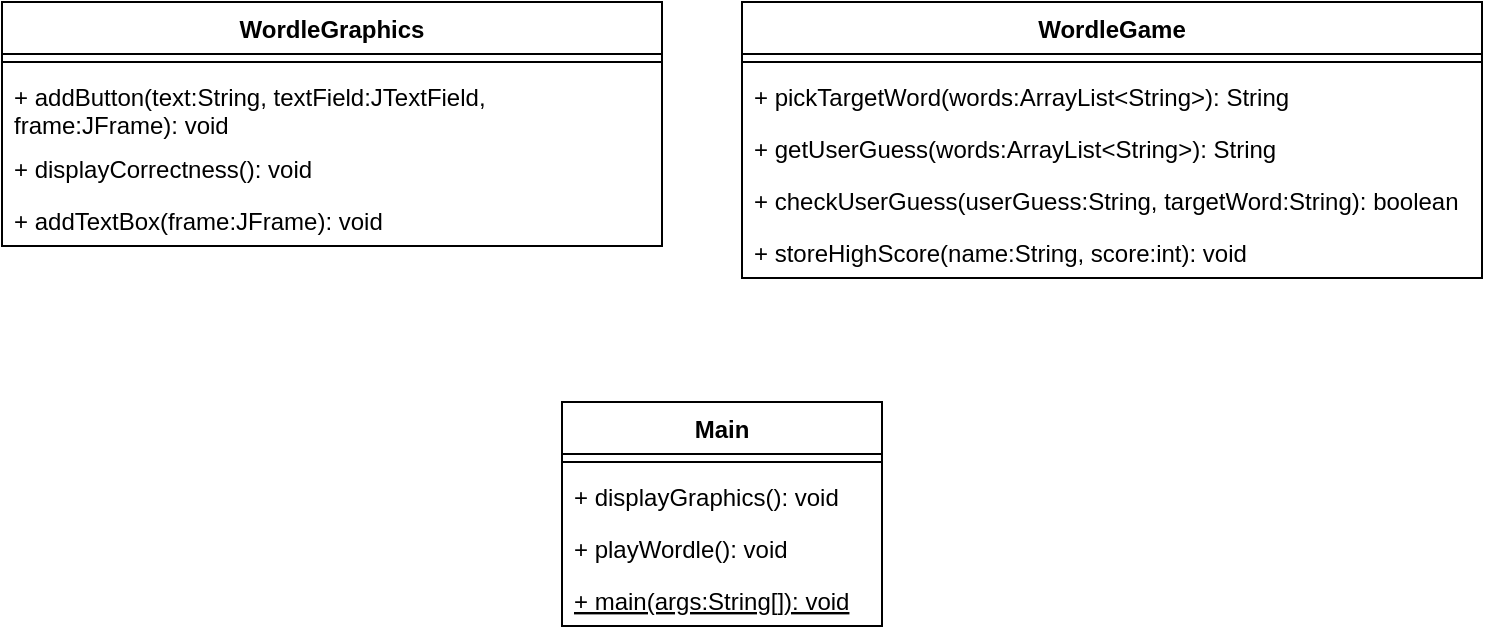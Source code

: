 <mxfile version="20.3.0" type="device"><diagram id="C5RBs43oDa-KdzZeNtuy" name="Page-1"><mxGraphModel dx="1186" dy="734" grid="1" gridSize="10" guides="1" tooltips="1" connect="1" arrows="1" fold="1" page="1" pageScale="1" pageWidth="827" pageHeight="1169" math="0" shadow="0"><root><mxCell id="WIyWlLk6GJQsqaUBKTNV-0"/><mxCell id="WIyWlLk6GJQsqaUBKTNV-1" parent="WIyWlLk6GJQsqaUBKTNV-0"/><mxCell id="zkfFHV4jXpPFQw0GAbJ--13" value="WordleGraphics" style="swimlane;fontStyle=1;align=center;verticalAlign=top;childLayout=stackLayout;horizontal=1;startSize=26;horizontalStack=0;resizeParent=1;resizeLast=0;collapsible=1;marginBottom=0;rounded=0;shadow=0;strokeWidth=1;" parent="WIyWlLk6GJQsqaUBKTNV-1" vertex="1"><mxGeometry x="40" y="120" width="330" height="122" as="geometry"><mxRectangle x="340" y="380" width="170" height="26" as="alternateBounds"/></mxGeometry></mxCell><mxCell id="zkfFHV4jXpPFQw0GAbJ--15" value="" style="line;html=1;strokeWidth=1;align=left;verticalAlign=middle;spacingTop=-1;spacingLeft=3;spacingRight=3;rotatable=0;labelPosition=right;points=[];portConstraint=eastwest;" parent="zkfFHV4jXpPFQw0GAbJ--13" vertex="1"><mxGeometry y="26" width="330" height="8" as="geometry"/></mxCell><mxCell id="8zLgocHyH7ogYQdTAY_P-6" value="+ addButton(text:String, textField:JTextField,&#10;frame:JFrame): void" style="text;strokeColor=none;fillColor=none;align=left;verticalAlign=top;spacingLeft=4;spacingRight=4;overflow=hidden;rotatable=0;points=[[0,0.5],[1,0.5]];portConstraint=eastwest;" parent="zkfFHV4jXpPFQw0GAbJ--13" vertex="1"><mxGeometry y="34" width="330" height="36" as="geometry"/></mxCell><mxCell id="lITUYnTNvuvev6aslpu9-6" value="+ displayCorrectness(): void" style="text;strokeColor=none;fillColor=none;align=left;verticalAlign=top;spacingLeft=4;spacingRight=4;overflow=hidden;rotatable=0;points=[[0,0.5],[1,0.5]];portConstraint=eastwest;" parent="zkfFHV4jXpPFQw0GAbJ--13" vertex="1"><mxGeometry y="70" width="330" height="26" as="geometry"/></mxCell><mxCell id="lITUYnTNvuvev6aslpu9-7" value="+ addTextBox(frame:JFrame): void" style="text;strokeColor=none;fillColor=none;align=left;verticalAlign=top;spacingLeft=4;spacingRight=4;overflow=hidden;rotatable=0;points=[[0,0.5],[1,0.5]];portConstraint=eastwest;" parent="zkfFHV4jXpPFQw0GAbJ--13" vertex="1"><mxGeometry y="96" width="330" height="26" as="geometry"/></mxCell><mxCell id="8zLgocHyH7ogYQdTAY_P-0" value="WordleGame" style="swimlane;fontStyle=1;align=center;verticalAlign=top;childLayout=stackLayout;horizontal=1;startSize=26;horizontalStack=0;resizeParent=1;resizeParentMax=0;resizeLast=0;collapsible=1;marginBottom=0;" parent="WIyWlLk6GJQsqaUBKTNV-1" vertex="1"><mxGeometry x="410" y="120" width="370" height="138" as="geometry"/></mxCell><mxCell id="8zLgocHyH7ogYQdTAY_P-2" value="" style="line;strokeWidth=1;fillColor=none;align=left;verticalAlign=middle;spacingTop=-1;spacingLeft=3;spacingRight=3;rotatable=0;labelPosition=right;points=[];portConstraint=eastwest;strokeColor=inherit;" parent="8zLgocHyH7ogYQdTAY_P-0" vertex="1"><mxGeometry y="26" width="370" height="8" as="geometry"/></mxCell><mxCell id="8zLgocHyH7ogYQdTAY_P-8" value="+ pickTargetWord(words:ArrayList&lt;String&gt;): String" style="text;strokeColor=none;fillColor=none;align=left;verticalAlign=top;spacingLeft=4;spacingRight=4;overflow=hidden;rotatable=0;points=[[0,0.5],[1,0.5]];portConstraint=eastwest;" parent="8zLgocHyH7ogYQdTAY_P-0" vertex="1"><mxGeometry y="34" width="370" height="26" as="geometry"/></mxCell><mxCell id="8zLgocHyH7ogYQdTAY_P-3" value="+ getUserGuess(words:ArrayList&lt;String&gt;): String" style="text;strokeColor=none;fillColor=none;align=left;verticalAlign=top;spacingLeft=4;spacingRight=4;overflow=hidden;rotatable=0;points=[[0,0.5],[1,0.5]];portConstraint=eastwest;" parent="8zLgocHyH7ogYQdTAY_P-0" vertex="1"><mxGeometry y="60" width="370" height="26" as="geometry"/></mxCell><mxCell id="8zLgocHyH7ogYQdTAY_P-4" value="+ checkUserGuess(userGuess:String, targetWord:String): boolean" style="text;strokeColor=none;fillColor=none;align=left;verticalAlign=top;spacingLeft=4;spacingRight=4;overflow=hidden;rotatable=0;points=[[0,0.5],[1,0.5]];portConstraint=eastwest;" parent="8zLgocHyH7ogYQdTAY_P-0" vertex="1"><mxGeometry y="86" width="370" height="26" as="geometry"/></mxCell><mxCell id="8zLgocHyH7ogYQdTAY_P-7" value="+ storeHighScore(name:String, score:int): void" style="text;strokeColor=none;fillColor=none;align=left;verticalAlign=top;spacingLeft=4;spacingRight=4;overflow=hidden;rotatable=0;points=[[0,0.5],[1,0.5]];portConstraint=eastwest;" parent="8zLgocHyH7ogYQdTAY_P-0" vertex="1"><mxGeometry y="112" width="370" height="26" as="geometry"/></mxCell><mxCell id="lITUYnTNvuvev6aslpu9-0" value="Main" style="swimlane;fontStyle=1;align=center;verticalAlign=top;childLayout=stackLayout;horizontal=1;startSize=26;horizontalStack=0;resizeParent=1;resizeParentMax=0;resizeLast=0;collapsible=1;marginBottom=0;" parent="WIyWlLk6GJQsqaUBKTNV-1" vertex="1"><mxGeometry x="320" y="320" width="160" height="112" as="geometry"/></mxCell><mxCell id="lITUYnTNvuvev6aslpu9-2" value="" style="line;strokeWidth=1;fillColor=none;align=left;verticalAlign=middle;spacingTop=-1;spacingLeft=3;spacingRight=3;rotatable=0;labelPosition=right;points=[];portConstraint=eastwest;strokeColor=inherit;" parent="lITUYnTNvuvev6aslpu9-0" vertex="1"><mxGeometry y="26" width="160" height="8" as="geometry"/></mxCell><mxCell id="lITUYnTNvuvev6aslpu9-4" value="+ displayGraphics(): void" style="text;strokeColor=none;fillColor=none;align=left;verticalAlign=top;spacingLeft=4;spacingRight=4;overflow=hidden;rotatable=0;points=[[0,0.5],[1,0.5]];portConstraint=eastwest;" parent="lITUYnTNvuvev6aslpu9-0" vertex="1"><mxGeometry y="34" width="160" height="26" as="geometry"/></mxCell><mxCell id="lITUYnTNvuvev6aslpu9-5" value="+ playWordle(): void" style="text;strokeColor=none;fillColor=none;align=left;verticalAlign=top;spacingLeft=4;spacingRight=4;overflow=hidden;rotatable=0;points=[[0,0.5],[1,0.5]];portConstraint=eastwest;" parent="lITUYnTNvuvev6aslpu9-0" vertex="1"><mxGeometry y="60" width="160" height="26" as="geometry"/></mxCell><mxCell id="lITUYnTNvuvev6aslpu9-3" value="+ main(args:String[]): void" style="text;strokeColor=none;fillColor=none;align=left;verticalAlign=top;spacingLeft=4;spacingRight=4;overflow=hidden;rotatable=0;points=[[0,0.5],[1,0.5]];portConstraint=eastwest;fontStyle=4" parent="lITUYnTNvuvev6aslpu9-0" vertex="1"><mxGeometry y="86" width="160" height="26" as="geometry"/></mxCell></root></mxGraphModel></diagram></mxfile>